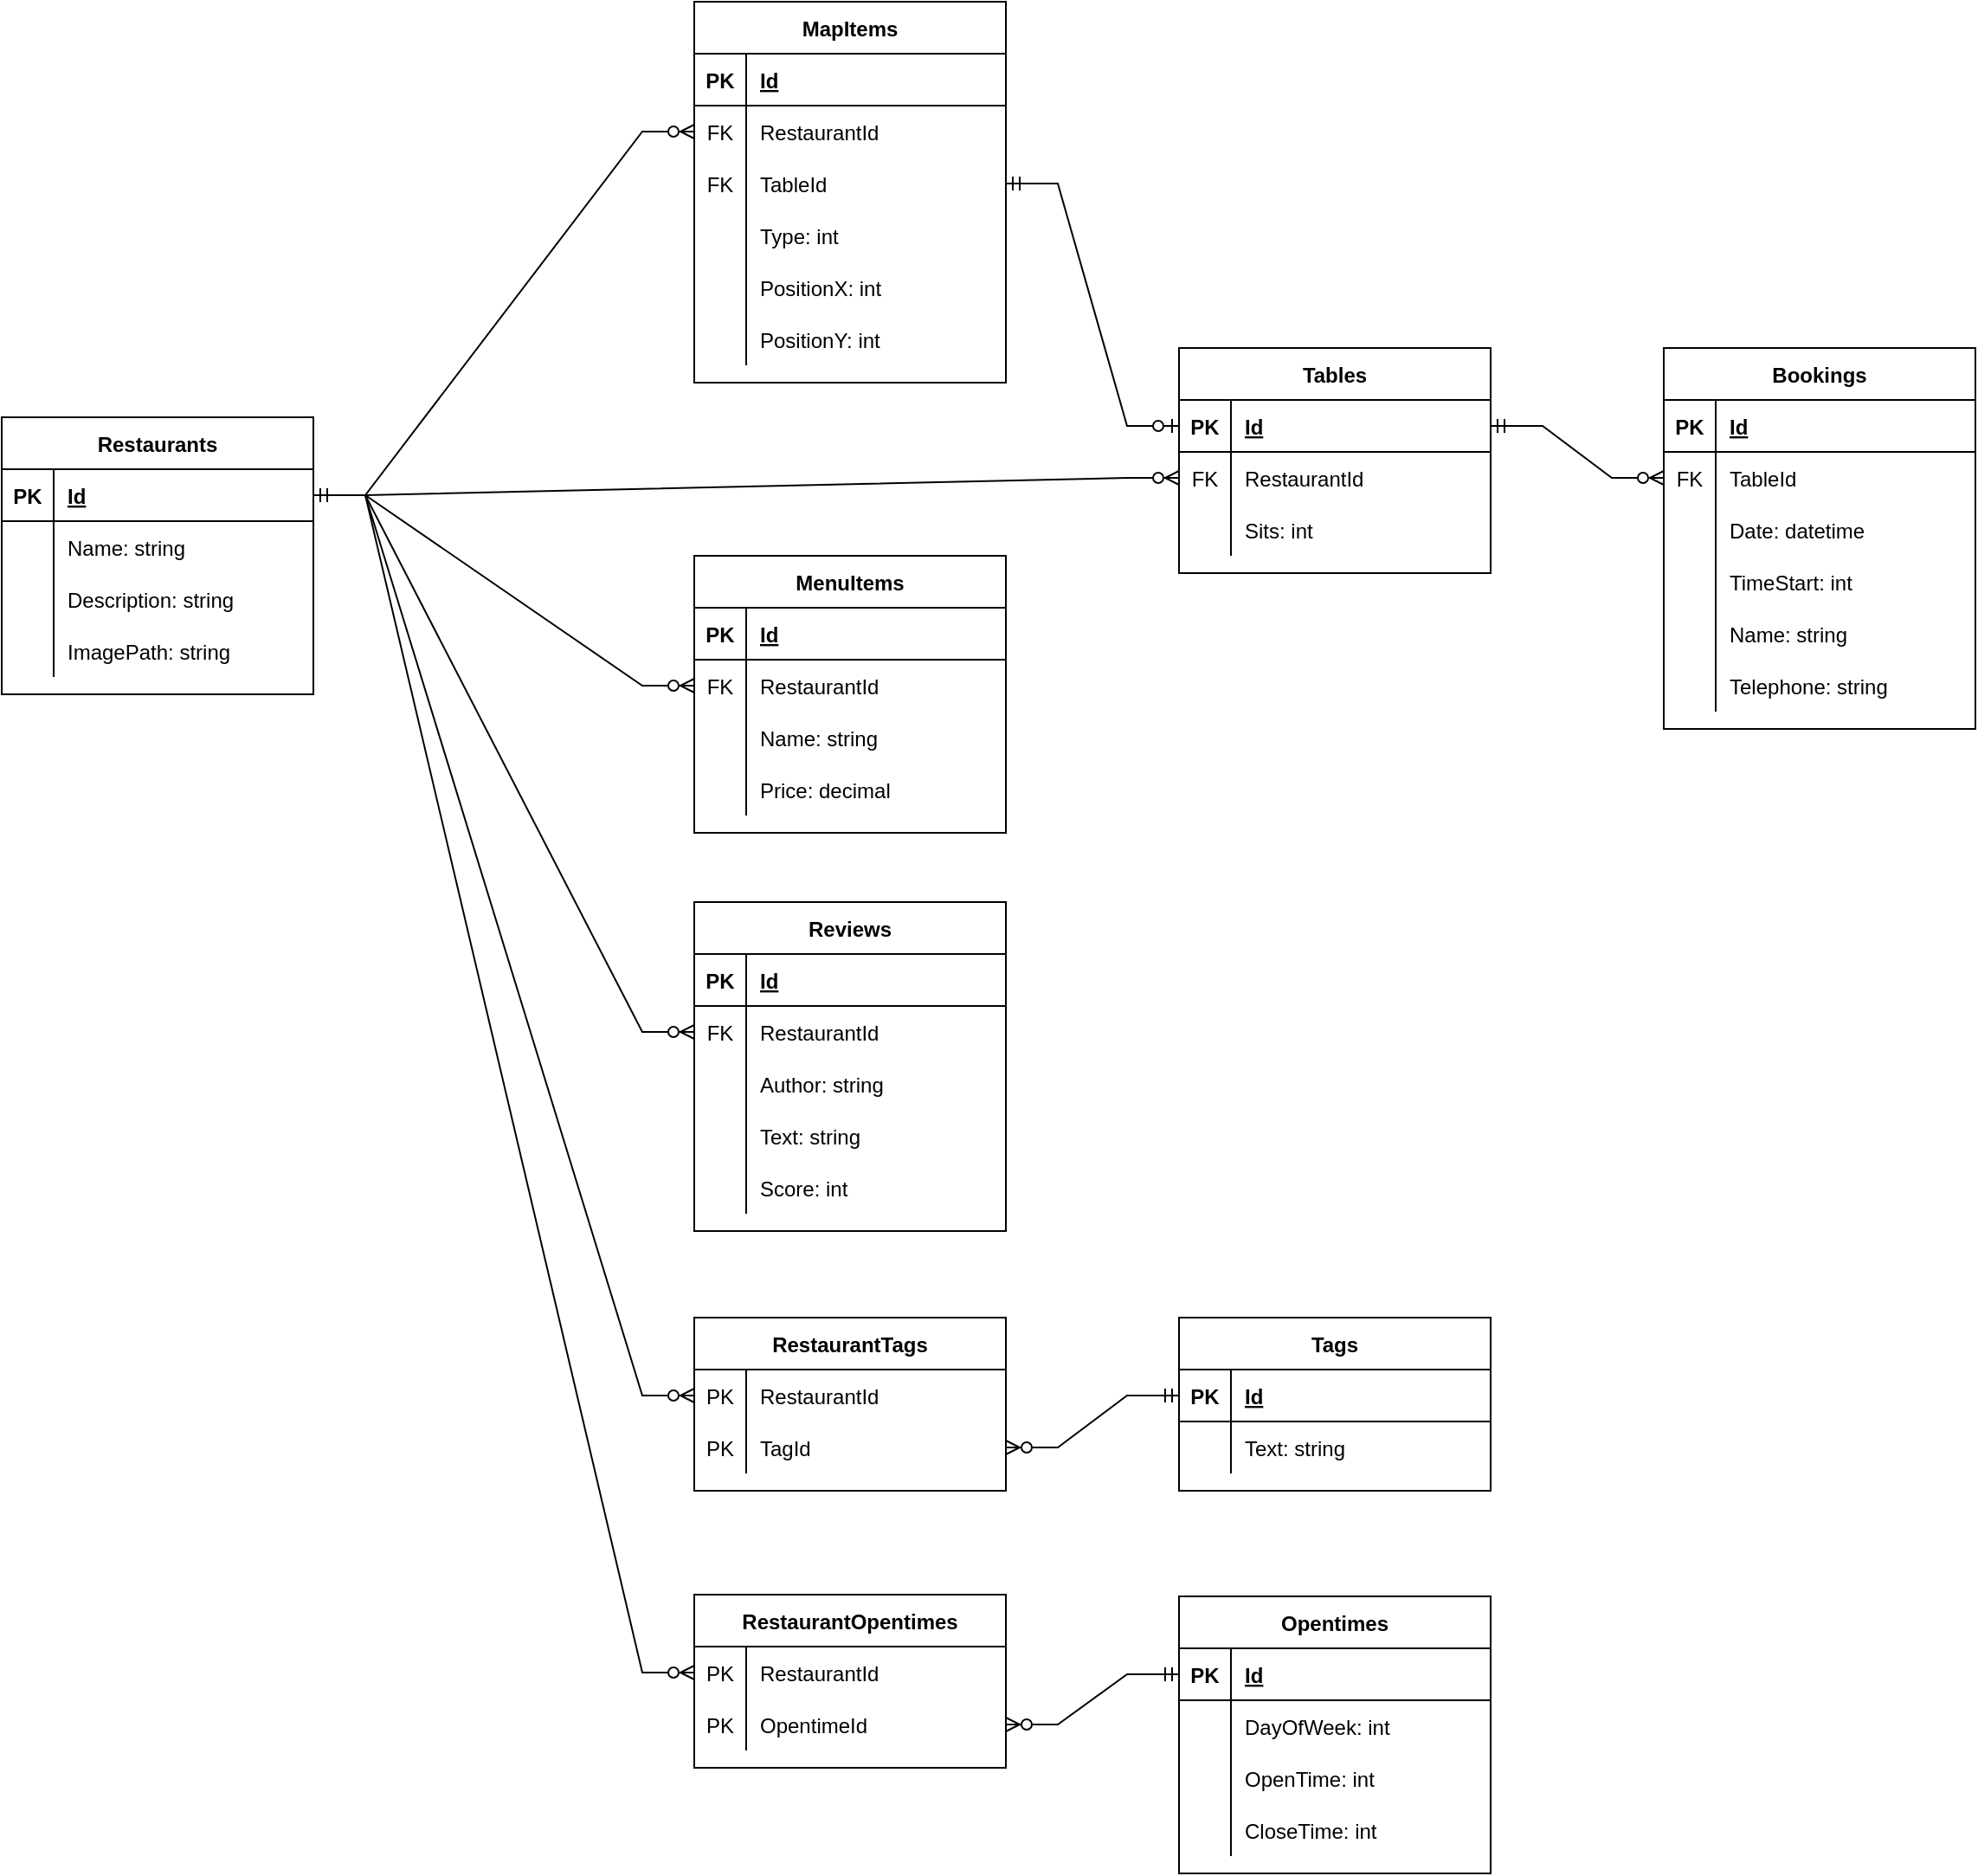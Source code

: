 <mxfile version="15.6.8" type="device"><diagram id="bavbmVNWgLPEJj5uLEgb" name="Page-1"><mxGraphModel dx="2207" dy="547" grid="1" gridSize="10" guides="1" tooltips="1" connect="1" arrows="1" fold="1" page="1" pageScale="1" pageWidth="1169" pageHeight="827" math="0" shadow="0"><root><mxCell id="0"/><mxCell id="1" parent="0"/><mxCell id="hQudG8yjKDYZenc3eQ0n-1" value="Restaurants" style="shape=table;startSize=30;container=1;collapsible=1;childLayout=tableLayout;fixedRows=1;rowLines=0;fontStyle=1;align=center;resizeLast=1;fillColor=default;strokeColor=default;fontColor=default;" parent="1" vertex="1"><mxGeometry x="-120" y="400" width="180" height="160" as="geometry"/></mxCell><mxCell id="hQudG8yjKDYZenc3eQ0n-2" value="" style="shape=partialRectangle;collapsible=0;dropTarget=0;pointerEvents=0;fillColor=none;top=0;left=0;bottom=1;right=0;points=[[0,0.5],[1,0.5]];portConstraint=eastwest;" parent="hQudG8yjKDYZenc3eQ0n-1" vertex="1"><mxGeometry y="30" width="180" height="30" as="geometry"/></mxCell><mxCell id="hQudG8yjKDYZenc3eQ0n-3" value="PK" style="shape=partialRectangle;connectable=0;fillColor=none;top=0;left=0;bottom=0;right=0;fontStyle=1;overflow=hidden;" parent="hQudG8yjKDYZenc3eQ0n-2" vertex="1"><mxGeometry width="30" height="30" as="geometry"><mxRectangle width="30" height="30" as="alternateBounds"/></mxGeometry></mxCell><mxCell id="hQudG8yjKDYZenc3eQ0n-4" value="Id" style="shape=partialRectangle;connectable=0;fillColor=none;top=0;left=0;bottom=0;right=0;align=left;spacingLeft=6;fontStyle=5;overflow=hidden;" parent="hQudG8yjKDYZenc3eQ0n-2" vertex="1"><mxGeometry x="30" width="150" height="30" as="geometry"><mxRectangle width="150" height="30" as="alternateBounds"/></mxGeometry></mxCell><mxCell id="hQudG8yjKDYZenc3eQ0n-5" value="" style="shape=partialRectangle;collapsible=0;dropTarget=0;pointerEvents=0;fillColor=none;top=0;left=0;bottom=0;right=0;points=[[0,0.5],[1,0.5]];portConstraint=eastwest;" parent="hQudG8yjKDYZenc3eQ0n-1" vertex="1"><mxGeometry y="60" width="180" height="30" as="geometry"/></mxCell><mxCell id="hQudG8yjKDYZenc3eQ0n-6" value="" style="shape=partialRectangle;connectable=0;fillColor=none;top=0;left=0;bottom=0;right=0;editable=1;overflow=hidden;" parent="hQudG8yjKDYZenc3eQ0n-5" vertex="1"><mxGeometry width="30" height="30" as="geometry"><mxRectangle width="30" height="30" as="alternateBounds"/></mxGeometry></mxCell><mxCell id="hQudG8yjKDYZenc3eQ0n-7" value="Name: string" style="shape=partialRectangle;connectable=0;fillColor=none;top=0;left=0;bottom=0;right=0;align=left;spacingLeft=6;overflow=hidden;" parent="hQudG8yjKDYZenc3eQ0n-5" vertex="1"><mxGeometry x="30" width="150" height="30" as="geometry"><mxRectangle width="150" height="30" as="alternateBounds"/></mxGeometry></mxCell><mxCell id="hQudG8yjKDYZenc3eQ0n-8" value="" style="shape=partialRectangle;collapsible=0;dropTarget=0;pointerEvents=0;fillColor=none;top=0;left=0;bottom=0;right=0;points=[[0,0.5],[1,0.5]];portConstraint=eastwest;" parent="hQudG8yjKDYZenc3eQ0n-1" vertex="1"><mxGeometry y="90" width="180" height="30" as="geometry"/></mxCell><mxCell id="hQudG8yjKDYZenc3eQ0n-9" value="" style="shape=partialRectangle;connectable=0;fillColor=none;top=0;left=0;bottom=0;right=0;editable=1;overflow=hidden;" parent="hQudG8yjKDYZenc3eQ0n-8" vertex="1"><mxGeometry width="30" height="30" as="geometry"><mxRectangle width="30" height="30" as="alternateBounds"/></mxGeometry></mxCell><mxCell id="hQudG8yjKDYZenc3eQ0n-10" value="Description: string" style="shape=partialRectangle;connectable=0;fillColor=none;top=0;left=0;bottom=0;right=0;align=left;spacingLeft=6;overflow=hidden;" parent="hQudG8yjKDYZenc3eQ0n-8" vertex="1"><mxGeometry x="30" width="150" height="30" as="geometry"><mxRectangle width="150" height="30" as="alternateBounds"/></mxGeometry></mxCell><mxCell id="7eWwR9RU8MYVk5Zorf-E-1" style="shape=partialRectangle;collapsible=0;dropTarget=0;pointerEvents=0;fillColor=none;top=0;left=0;bottom=0;right=0;points=[[0,0.5],[1,0.5]];portConstraint=eastwest;" parent="hQudG8yjKDYZenc3eQ0n-1" vertex="1"><mxGeometry y="120" width="180" height="30" as="geometry"/></mxCell><mxCell id="7eWwR9RU8MYVk5Zorf-E-2" style="shape=partialRectangle;connectable=0;fillColor=none;top=0;left=0;bottom=0;right=0;editable=1;overflow=hidden;" parent="7eWwR9RU8MYVk5Zorf-E-1" vertex="1"><mxGeometry width="30" height="30" as="geometry"><mxRectangle width="30" height="30" as="alternateBounds"/></mxGeometry></mxCell><mxCell id="7eWwR9RU8MYVk5Zorf-E-3" value="ImagePath: string" style="shape=partialRectangle;connectable=0;fillColor=none;top=0;left=0;bottom=0;right=0;align=left;spacingLeft=6;overflow=hidden;" parent="7eWwR9RU8MYVk5Zorf-E-1" vertex="1"><mxGeometry x="30" width="150" height="30" as="geometry"><mxRectangle width="150" height="30" as="alternateBounds"/></mxGeometry></mxCell><mxCell id="hQudG8yjKDYZenc3eQ0n-14" value="Tables" style="shape=table;startSize=30;container=1;collapsible=1;childLayout=tableLayout;fixedRows=1;rowLines=0;fontStyle=1;align=center;resizeLast=1;" parent="1" vertex="1"><mxGeometry x="560" y="360" width="180" height="130" as="geometry"/></mxCell><mxCell id="hQudG8yjKDYZenc3eQ0n-15" value="" style="shape=partialRectangle;collapsible=0;dropTarget=0;pointerEvents=0;fillColor=none;top=0;left=0;bottom=1;right=0;points=[[0,0.5],[1,0.5]];portConstraint=eastwest;" parent="hQudG8yjKDYZenc3eQ0n-14" vertex="1"><mxGeometry y="30" width="180" height="30" as="geometry"/></mxCell><mxCell id="hQudG8yjKDYZenc3eQ0n-16" value="PK" style="shape=partialRectangle;connectable=0;fillColor=none;top=0;left=0;bottom=0;right=0;fontStyle=1;overflow=hidden;" parent="hQudG8yjKDYZenc3eQ0n-15" vertex="1"><mxGeometry width="30" height="30" as="geometry"><mxRectangle width="30" height="30" as="alternateBounds"/></mxGeometry></mxCell><mxCell id="hQudG8yjKDYZenc3eQ0n-17" value="Id" style="shape=partialRectangle;connectable=0;fillColor=none;top=0;left=0;bottom=0;right=0;align=left;spacingLeft=6;fontStyle=5;overflow=hidden;" parent="hQudG8yjKDYZenc3eQ0n-15" vertex="1"><mxGeometry x="30" width="150" height="30" as="geometry"><mxRectangle width="150" height="30" as="alternateBounds"/></mxGeometry></mxCell><mxCell id="hQudG8yjKDYZenc3eQ0n-18" value="" style="shape=partialRectangle;collapsible=0;dropTarget=0;pointerEvents=0;fillColor=none;top=0;left=0;bottom=0;right=0;points=[[0,0.5],[1,0.5]];portConstraint=eastwest;" parent="hQudG8yjKDYZenc3eQ0n-14" vertex="1"><mxGeometry y="60" width="180" height="30" as="geometry"/></mxCell><mxCell id="hQudG8yjKDYZenc3eQ0n-19" value="FK" style="shape=partialRectangle;connectable=0;fillColor=none;top=0;left=0;bottom=0;right=0;editable=1;overflow=hidden;" parent="hQudG8yjKDYZenc3eQ0n-18" vertex="1"><mxGeometry width="30" height="30" as="geometry"><mxRectangle width="30" height="30" as="alternateBounds"/></mxGeometry></mxCell><mxCell id="hQudG8yjKDYZenc3eQ0n-20" value="RestaurantId" style="shape=partialRectangle;connectable=0;fillColor=none;top=0;left=0;bottom=0;right=0;align=left;spacingLeft=6;overflow=hidden;" parent="hQudG8yjKDYZenc3eQ0n-18" vertex="1"><mxGeometry x="30" width="150" height="30" as="geometry"><mxRectangle width="150" height="30" as="alternateBounds"/></mxGeometry></mxCell><mxCell id="hQudG8yjKDYZenc3eQ0n-21" value="" style="shape=partialRectangle;collapsible=0;dropTarget=0;pointerEvents=0;fillColor=none;top=0;left=0;bottom=0;right=0;points=[[0,0.5],[1,0.5]];portConstraint=eastwest;" parent="hQudG8yjKDYZenc3eQ0n-14" vertex="1"><mxGeometry y="90" width="180" height="30" as="geometry"/></mxCell><mxCell id="hQudG8yjKDYZenc3eQ0n-22" value="" style="shape=partialRectangle;connectable=0;fillColor=none;top=0;left=0;bottom=0;right=0;editable=1;overflow=hidden;" parent="hQudG8yjKDYZenc3eQ0n-21" vertex="1"><mxGeometry width="30" height="30" as="geometry"><mxRectangle width="30" height="30" as="alternateBounds"/></mxGeometry></mxCell><mxCell id="hQudG8yjKDYZenc3eQ0n-23" value="Sits: int" style="shape=partialRectangle;connectable=0;fillColor=none;top=0;left=0;bottom=0;right=0;align=left;spacingLeft=6;overflow=hidden;" parent="hQudG8yjKDYZenc3eQ0n-21" vertex="1"><mxGeometry x="30" width="150" height="30" as="geometry"><mxRectangle width="150" height="30" as="alternateBounds"/></mxGeometry></mxCell><mxCell id="hQudG8yjKDYZenc3eQ0n-29" value="" style="edgeStyle=entityRelationEdgeStyle;fontSize=12;html=1;endArrow=ERzeroToMany;startArrow=ERmandOne;rounded=0;exitX=1;exitY=0.5;exitDx=0;exitDy=0;entryX=0;entryY=0.5;entryDx=0;entryDy=0;" parent="1" source="hQudG8yjKDYZenc3eQ0n-2" target="hQudG8yjKDYZenc3eQ0n-18" edge="1"><mxGeometry width="100" height="100" relative="1" as="geometry"><mxPoint x="300" y="330" as="sourcePoint"/><mxPoint x="400" y="230" as="targetPoint"/></mxGeometry></mxCell><mxCell id="hQudG8yjKDYZenc3eQ0n-33" value="MapItems" style="shape=table;startSize=30;container=1;collapsible=1;childLayout=tableLayout;fixedRows=1;rowLines=0;fontStyle=1;align=center;resizeLast=1;" parent="1" vertex="1"><mxGeometry x="280" y="160" width="180" height="220" as="geometry"/></mxCell><mxCell id="hQudG8yjKDYZenc3eQ0n-34" value="" style="shape=partialRectangle;collapsible=0;dropTarget=0;pointerEvents=0;fillColor=none;top=0;left=0;bottom=1;right=0;points=[[0,0.5],[1,0.5]];portConstraint=eastwest;" parent="hQudG8yjKDYZenc3eQ0n-33" vertex="1"><mxGeometry y="30" width="180" height="30" as="geometry"/></mxCell><mxCell id="hQudG8yjKDYZenc3eQ0n-35" value="PK" style="shape=partialRectangle;connectable=0;fillColor=none;top=0;left=0;bottom=0;right=0;fontStyle=1;overflow=hidden;" parent="hQudG8yjKDYZenc3eQ0n-34" vertex="1"><mxGeometry width="30" height="30" as="geometry"><mxRectangle width="30" height="30" as="alternateBounds"/></mxGeometry></mxCell><mxCell id="hQudG8yjKDYZenc3eQ0n-36" value="Id" style="shape=partialRectangle;connectable=0;fillColor=none;top=0;left=0;bottom=0;right=0;align=left;spacingLeft=6;fontStyle=5;overflow=hidden;" parent="hQudG8yjKDYZenc3eQ0n-34" vertex="1"><mxGeometry x="30" width="150" height="30" as="geometry"><mxRectangle width="150" height="30" as="alternateBounds"/></mxGeometry></mxCell><mxCell id="hQudG8yjKDYZenc3eQ0n-37" value="" style="shape=partialRectangle;collapsible=0;dropTarget=0;pointerEvents=0;fillColor=none;top=0;left=0;bottom=0;right=0;points=[[0,0.5],[1,0.5]];portConstraint=eastwest;" parent="hQudG8yjKDYZenc3eQ0n-33" vertex="1"><mxGeometry y="60" width="180" height="30" as="geometry"/></mxCell><mxCell id="hQudG8yjKDYZenc3eQ0n-38" value="FK" style="shape=partialRectangle;connectable=0;fillColor=none;top=0;left=0;bottom=0;right=0;editable=1;overflow=hidden;" parent="hQudG8yjKDYZenc3eQ0n-37" vertex="1"><mxGeometry width="30" height="30" as="geometry"><mxRectangle width="30" height="30" as="alternateBounds"/></mxGeometry></mxCell><mxCell id="hQudG8yjKDYZenc3eQ0n-39" value="RestaurantId" style="shape=partialRectangle;connectable=0;fillColor=none;top=0;left=0;bottom=0;right=0;align=left;spacingLeft=6;overflow=hidden;" parent="hQudG8yjKDYZenc3eQ0n-37" vertex="1"><mxGeometry x="30" width="150" height="30" as="geometry"><mxRectangle width="150" height="30" as="alternateBounds"/></mxGeometry></mxCell><mxCell id="hQudG8yjKDYZenc3eQ0n-40" value="" style="shape=partialRectangle;collapsible=0;dropTarget=0;pointerEvents=0;fillColor=none;top=0;left=0;bottom=0;right=0;points=[[0,0.5],[1,0.5]];portConstraint=eastwest;" parent="hQudG8yjKDYZenc3eQ0n-33" vertex="1"><mxGeometry y="90" width="180" height="30" as="geometry"/></mxCell><mxCell id="hQudG8yjKDYZenc3eQ0n-41" value="FK" style="shape=partialRectangle;connectable=0;fillColor=none;top=0;left=0;bottom=0;right=0;editable=1;overflow=hidden;" parent="hQudG8yjKDYZenc3eQ0n-40" vertex="1"><mxGeometry width="30" height="30" as="geometry"><mxRectangle width="30" height="30" as="alternateBounds"/></mxGeometry></mxCell><mxCell id="hQudG8yjKDYZenc3eQ0n-42" value="TableId" style="shape=partialRectangle;connectable=0;fillColor=none;top=0;left=0;bottom=0;right=0;align=left;spacingLeft=6;overflow=hidden;" parent="hQudG8yjKDYZenc3eQ0n-40" vertex="1"><mxGeometry x="30" width="150" height="30" as="geometry"><mxRectangle width="150" height="30" as="alternateBounds"/></mxGeometry></mxCell><mxCell id="hQudG8yjKDYZenc3eQ0n-44" style="shape=partialRectangle;collapsible=0;dropTarget=0;pointerEvents=0;fillColor=none;top=0;left=0;bottom=0;right=0;points=[[0,0.5],[1,0.5]];portConstraint=eastwest;" parent="hQudG8yjKDYZenc3eQ0n-33" vertex="1"><mxGeometry y="120" width="180" height="30" as="geometry"/></mxCell><mxCell id="hQudG8yjKDYZenc3eQ0n-45" style="shape=partialRectangle;connectable=0;fillColor=none;top=0;left=0;bottom=0;right=0;editable=1;overflow=hidden;" parent="hQudG8yjKDYZenc3eQ0n-44" vertex="1"><mxGeometry width="30" height="30" as="geometry"><mxRectangle width="30" height="30" as="alternateBounds"/></mxGeometry></mxCell><mxCell id="hQudG8yjKDYZenc3eQ0n-46" value="Type: int" style="shape=partialRectangle;connectable=0;fillColor=none;top=0;left=0;bottom=0;right=0;align=left;spacingLeft=6;overflow=hidden;" parent="hQudG8yjKDYZenc3eQ0n-44" vertex="1"><mxGeometry x="30" width="150" height="30" as="geometry"><mxRectangle width="150" height="30" as="alternateBounds"/></mxGeometry></mxCell><mxCell id="hQudG8yjKDYZenc3eQ0n-57" style="shape=partialRectangle;collapsible=0;dropTarget=0;pointerEvents=0;fillColor=none;top=0;left=0;bottom=0;right=0;points=[[0,0.5],[1,0.5]];portConstraint=eastwest;" parent="hQudG8yjKDYZenc3eQ0n-33" vertex="1"><mxGeometry y="150" width="180" height="30" as="geometry"/></mxCell><mxCell id="hQudG8yjKDYZenc3eQ0n-58" style="shape=partialRectangle;connectable=0;fillColor=none;top=0;left=0;bottom=0;right=0;editable=1;overflow=hidden;" parent="hQudG8yjKDYZenc3eQ0n-57" vertex="1"><mxGeometry width="30" height="30" as="geometry"><mxRectangle width="30" height="30" as="alternateBounds"/></mxGeometry></mxCell><mxCell id="hQudG8yjKDYZenc3eQ0n-59" value="PositionX: int" style="shape=partialRectangle;connectable=0;fillColor=none;top=0;left=0;bottom=0;right=0;align=left;spacingLeft=6;overflow=hidden;" parent="hQudG8yjKDYZenc3eQ0n-57" vertex="1"><mxGeometry x="30" width="150" height="30" as="geometry"><mxRectangle width="150" height="30" as="alternateBounds"/></mxGeometry></mxCell><mxCell id="hQudG8yjKDYZenc3eQ0n-54" style="shape=partialRectangle;collapsible=0;dropTarget=0;pointerEvents=0;fillColor=none;top=0;left=0;bottom=0;right=0;points=[[0,0.5],[1,0.5]];portConstraint=eastwest;" parent="hQudG8yjKDYZenc3eQ0n-33" vertex="1"><mxGeometry y="180" width="180" height="30" as="geometry"/></mxCell><mxCell id="hQudG8yjKDYZenc3eQ0n-55" style="shape=partialRectangle;connectable=0;fillColor=none;top=0;left=0;bottom=0;right=0;editable=1;overflow=hidden;" parent="hQudG8yjKDYZenc3eQ0n-54" vertex="1"><mxGeometry width="30" height="30" as="geometry"><mxRectangle width="30" height="30" as="alternateBounds"/></mxGeometry></mxCell><mxCell id="hQudG8yjKDYZenc3eQ0n-56" value="PositionY: int" style="shape=partialRectangle;connectable=0;fillColor=none;top=0;left=0;bottom=0;right=0;align=left;spacingLeft=6;overflow=hidden;" parent="hQudG8yjKDYZenc3eQ0n-54" vertex="1"><mxGeometry x="30" width="150" height="30" as="geometry"><mxRectangle width="150" height="30" as="alternateBounds"/></mxGeometry></mxCell><mxCell id="hQudG8yjKDYZenc3eQ0n-43" value="" style="edgeStyle=entityRelationEdgeStyle;fontSize=12;html=1;endArrow=ERzeroToMany;startArrow=ERmandOne;rounded=0;exitX=1;exitY=0.5;exitDx=0;exitDy=0;entryX=0;entryY=0.5;entryDx=0;entryDy=0;" parent="1" source="hQudG8yjKDYZenc3eQ0n-2" target="hQudG8yjKDYZenc3eQ0n-37" edge="1"><mxGeometry width="100" height="100" relative="1" as="geometry"><mxPoint x="170" y="175" as="sourcePoint"/><mxPoint x="630" y="205" as="targetPoint"/></mxGeometry></mxCell><mxCell id="hQudG8yjKDYZenc3eQ0n-47" value="" style="edgeStyle=entityRelationEdgeStyle;fontSize=12;html=1;endArrow=ERzeroToOne;startArrow=ERmandOne;rounded=0;entryX=0;entryY=0.5;entryDx=0;entryDy=0;exitX=1;exitY=0.5;exitDx=0;exitDy=0;strokeColor=default;labelBackgroundColor=default;fontColor=default;" parent="1" source="hQudG8yjKDYZenc3eQ0n-40" target="hQudG8yjKDYZenc3eQ0n-15" edge="1"><mxGeometry width="100" height="100" relative="1" as="geometry"><mxPoint x="490" y="330" as="sourcePoint"/><mxPoint x="590" y="230" as="targetPoint"/></mxGeometry></mxCell><mxCell id="hQudG8yjKDYZenc3eQ0n-60" value="Bookings" style="shape=table;startSize=30;container=1;collapsible=1;childLayout=tableLayout;fixedRows=1;rowLines=0;fontStyle=1;align=center;resizeLast=1;" parent="1" vertex="1"><mxGeometry x="840" y="360" width="180" height="220" as="geometry"/></mxCell><mxCell id="hQudG8yjKDYZenc3eQ0n-61" value="" style="shape=partialRectangle;collapsible=0;dropTarget=0;pointerEvents=0;fillColor=none;top=0;left=0;bottom=1;right=0;points=[[0,0.5],[1,0.5]];portConstraint=eastwest;" parent="hQudG8yjKDYZenc3eQ0n-60" vertex="1"><mxGeometry y="30" width="180" height="30" as="geometry"/></mxCell><mxCell id="hQudG8yjKDYZenc3eQ0n-62" value="PK" style="shape=partialRectangle;connectable=0;fillColor=none;top=0;left=0;bottom=0;right=0;fontStyle=1;overflow=hidden;" parent="hQudG8yjKDYZenc3eQ0n-61" vertex="1"><mxGeometry width="30" height="30" as="geometry"><mxRectangle width="30" height="30" as="alternateBounds"/></mxGeometry></mxCell><mxCell id="hQudG8yjKDYZenc3eQ0n-63" value="Id" style="shape=partialRectangle;connectable=0;fillColor=none;top=0;left=0;bottom=0;right=0;align=left;spacingLeft=6;fontStyle=5;overflow=hidden;" parent="hQudG8yjKDYZenc3eQ0n-61" vertex="1"><mxGeometry x="30" width="150" height="30" as="geometry"><mxRectangle width="150" height="30" as="alternateBounds"/></mxGeometry></mxCell><mxCell id="hQudG8yjKDYZenc3eQ0n-64" value="" style="shape=partialRectangle;collapsible=0;dropTarget=0;pointerEvents=0;fillColor=none;top=0;left=0;bottom=0;right=0;points=[[0,0.5],[1,0.5]];portConstraint=eastwest;" parent="hQudG8yjKDYZenc3eQ0n-60" vertex="1"><mxGeometry y="60" width="180" height="30" as="geometry"/></mxCell><mxCell id="hQudG8yjKDYZenc3eQ0n-65" value="FK" style="shape=partialRectangle;connectable=0;fillColor=none;top=0;left=0;bottom=0;right=0;editable=1;overflow=hidden;" parent="hQudG8yjKDYZenc3eQ0n-64" vertex="1"><mxGeometry width="30" height="30" as="geometry"><mxRectangle width="30" height="30" as="alternateBounds"/></mxGeometry></mxCell><mxCell id="hQudG8yjKDYZenc3eQ0n-66" value="TableId" style="shape=partialRectangle;connectable=0;fillColor=none;top=0;left=0;bottom=0;right=0;align=left;spacingLeft=6;overflow=hidden;" parent="hQudG8yjKDYZenc3eQ0n-64" vertex="1"><mxGeometry x="30" width="150" height="30" as="geometry"><mxRectangle width="150" height="30" as="alternateBounds"/></mxGeometry></mxCell><mxCell id="hQudG8yjKDYZenc3eQ0n-67" value="" style="shape=partialRectangle;collapsible=0;dropTarget=0;pointerEvents=0;fillColor=none;top=0;left=0;bottom=0;right=0;points=[[0,0.5],[1,0.5]];portConstraint=eastwest;" parent="hQudG8yjKDYZenc3eQ0n-60" vertex="1"><mxGeometry y="90" width="180" height="30" as="geometry"/></mxCell><mxCell id="hQudG8yjKDYZenc3eQ0n-68" value="" style="shape=partialRectangle;connectable=0;fillColor=none;top=0;left=0;bottom=0;right=0;editable=1;overflow=hidden;" parent="hQudG8yjKDYZenc3eQ0n-67" vertex="1"><mxGeometry width="30" height="30" as="geometry"><mxRectangle width="30" height="30" as="alternateBounds"/></mxGeometry></mxCell><mxCell id="hQudG8yjKDYZenc3eQ0n-69" value="Date: datetime" style="shape=partialRectangle;connectable=0;fillColor=none;top=0;left=0;bottom=0;right=0;align=left;spacingLeft=6;overflow=hidden;" parent="hQudG8yjKDYZenc3eQ0n-67" vertex="1"><mxGeometry x="30" width="150" height="30" as="geometry"><mxRectangle width="150" height="30" as="alternateBounds"/></mxGeometry></mxCell><mxCell id="hQudG8yjKDYZenc3eQ0n-70" style="shape=partialRectangle;collapsible=0;dropTarget=0;pointerEvents=0;fillColor=none;top=0;left=0;bottom=0;right=0;points=[[0,0.5],[1,0.5]];portConstraint=eastwest;" parent="hQudG8yjKDYZenc3eQ0n-60" vertex="1"><mxGeometry y="120" width="180" height="30" as="geometry"/></mxCell><mxCell id="hQudG8yjKDYZenc3eQ0n-71" style="shape=partialRectangle;connectable=0;fillColor=none;top=0;left=0;bottom=0;right=0;editable=1;overflow=hidden;" parent="hQudG8yjKDYZenc3eQ0n-70" vertex="1"><mxGeometry width="30" height="30" as="geometry"><mxRectangle width="30" height="30" as="alternateBounds"/></mxGeometry></mxCell><mxCell id="hQudG8yjKDYZenc3eQ0n-72" value="TimeStart: int" style="shape=partialRectangle;connectable=0;fillColor=none;top=0;left=0;bottom=0;right=0;align=left;spacingLeft=6;overflow=hidden;" parent="hQudG8yjKDYZenc3eQ0n-70" vertex="1"><mxGeometry x="30" width="150" height="30" as="geometry"><mxRectangle width="150" height="30" as="alternateBounds"/></mxGeometry></mxCell><mxCell id="ZyGte4daZIW5ZzRHpwP6-1" style="shape=partialRectangle;collapsible=0;dropTarget=0;pointerEvents=0;fillColor=none;top=0;left=0;bottom=0;right=0;points=[[0,0.5],[1,0.5]];portConstraint=eastwest;" vertex="1" parent="hQudG8yjKDYZenc3eQ0n-60"><mxGeometry y="150" width="180" height="30" as="geometry"/></mxCell><mxCell id="ZyGte4daZIW5ZzRHpwP6-2" style="shape=partialRectangle;connectable=0;fillColor=none;top=0;left=0;bottom=0;right=0;editable=1;overflow=hidden;" vertex="1" parent="ZyGte4daZIW5ZzRHpwP6-1"><mxGeometry width="30" height="30" as="geometry"><mxRectangle width="30" height="30" as="alternateBounds"/></mxGeometry></mxCell><mxCell id="ZyGte4daZIW5ZzRHpwP6-3" value="Name: string" style="shape=partialRectangle;connectable=0;fillColor=none;top=0;left=0;bottom=0;right=0;align=left;spacingLeft=6;overflow=hidden;" vertex="1" parent="ZyGte4daZIW5ZzRHpwP6-1"><mxGeometry x="30" width="150" height="30" as="geometry"><mxRectangle width="150" height="30" as="alternateBounds"/></mxGeometry></mxCell><mxCell id="ZyGte4daZIW5ZzRHpwP6-4" style="shape=partialRectangle;collapsible=0;dropTarget=0;pointerEvents=0;fillColor=none;top=0;left=0;bottom=0;right=0;points=[[0,0.5],[1,0.5]];portConstraint=eastwest;" vertex="1" parent="hQudG8yjKDYZenc3eQ0n-60"><mxGeometry y="180" width="180" height="30" as="geometry"/></mxCell><mxCell id="ZyGte4daZIW5ZzRHpwP6-5" style="shape=partialRectangle;connectable=0;fillColor=none;top=0;left=0;bottom=0;right=0;editable=1;overflow=hidden;" vertex="1" parent="ZyGte4daZIW5ZzRHpwP6-4"><mxGeometry width="30" height="30" as="geometry"><mxRectangle width="30" height="30" as="alternateBounds"/></mxGeometry></mxCell><mxCell id="ZyGte4daZIW5ZzRHpwP6-6" value="Telephone: string" style="shape=partialRectangle;connectable=0;fillColor=none;top=0;left=0;bottom=0;right=0;align=left;spacingLeft=6;overflow=hidden;" vertex="1" parent="ZyGte4daZIW5ZzRHpwP6-4"><mxGeometry x="30" width="150" height="30" as="geometry"><mxRectangle width="150" height="30" as="alternateBounds"/></mxGeometry></mxCell><mxCell id="hQudG8yjKDYZenc3eQ0n-76" value="" style="edgeStyle=entityRelationEdgeStyle;fontSize=12;html=1;endArrow=ERzeroToMany;startArrow=ERmandOne;rounded=0;exitX=1;exitY=0.5;exitDx=0;exitDy=0;entryX=0;entryY=0.5;entryDx=0;entryDy=0;strokeColor=default;labelBackgroundColor=default;fontColor=default;" parent="1" source="hQudG8yjKDYZenc3eQ0n-15" target="hQudG8yjKDYZenc3eQ0n-64" edge="1"><mxGeometry width="100" height="100" relative="1" as="geometry"><mxPoint x="230" y="415" as="sourcePoint"/><mxPoint x="590" y="445" as="targetPoint"/></mxGeometry></mxCell><mxCell id="hQudG8yjKDYZenc3eQ0n-77" value="MenuItems" style="shape=table;startSize=30;container=1;collapsible=1;childLayout=tableLayout;fixedRows=1;rowLines=0;fontStyle=1;align=center;resizeLast=1;fillColor=default;strokeColor=default;fontColor=default;" parent="1" vertex="1"><mxGeometry x="280" y="480" width="180" height="160" as="geometry"/></mxCell><mxCell id="hQudG8yjKDYZenc3eQ0n-78" value="" style="shape=partialRectangle;collapsible=0;dropTarget=0;pointerEvents=0;fillColor=none;top=0;left=0;bottom=1;right=0;points=[[0,0.5],[1,0.5]];portConstraint=eastwest;" parent="hQudG8yjKDYZenc3eQ0n-77" vertex="1"><mxGeometry y="30" width="180" height="30" as="geometry"/></mxCell><mxCell id="hQudG8yjKDYZenc3eQ0n-79" value="PK" style="shape=partialRectangle;connectable=0;fillColor=none;top=0;left=0;bottom=0;right=0;fontStyle=1;overflow=hidden;" parent="hQudG8yjKDYZenc3eQ0n-78" vertex="1"><mxGeometry width="30" height="30" as="geometry"><mxRectangle width="30" height="30" as="alternateBounds"/></mxGeometry></mxCell><mxCell id="hQudG8yjKDYZenc3eQ0n-80" value="Id" style="shape=partialRectangle;connectable=0;fillColor=none;top=0;left=0;bottom=0;right=0;align=left;spacingLeft=6;fontStyle=5;overflow=hidden;" parent="hQudG8yjKDYZenc3eQ0n-78" vertex="1"><mxGeometry x="30" width="150" height="30" as="geometry"><mxRectangle width="150" height="30" as="alternateBounds"/></mxGeometry></mxCell><mxCell id="hQudG8yjKDYZenc3eQ0n-81" value="" style="shape=partialRectangle;collapsible=0;dropTarget=0;pointerEvents=0;fillColor=none;top=0;left=0;bottom=0;right=0;points=[[0,0.5],[1,0.5]];portConstraint=eastwest;" parent="hQudG8yjKDYZenc3eQ0n-77" vertex="1"><mxGeometry y="60" width="180" height="30" as="geometry"/></mxCell><mxCell id="hQudG8yjKDYZenc3eQ0n-82" value="FK" style="shape=partialRectangle;connectable=0;fillColor=none;top=0;left=0;bottom=0;right=0;editable=1;overflow=hidden;fontColor=default;" parent="hQudG8yjKDYZenc3eQ0n-81" vertex="1"><mxGeometry width="30" height="30" as="geometry"><mxRectangle width="30" height="30" as="alternateBounds"/></mxGeometry></mxCell><mxCell id="hQudG8yjKDYZenc3eQ0n-83" value="RestaurantId" style="shape=partialRectangle;connectable=0;fillColor=none;top=0;left=0;bottom=0;right=0;align=left;spacingLeft=6;overflow=hidden;" parent="hQudG8yjKDYZenc3eQ0n-81" vertex="1"><mxGeometry x="30" width="150" height="30" as="geometry"><mxRectangle width="150" height="30" as="alternateBounds"/></mxGeometry></mxCell><mxCell id="hQudG8yjKDYZenc3eQ0n-84" value="" style="shape=partialRectangle;collapsible=0;dropTarget=0;pointerEvents=0;fillColor=none;top=0;left=0;bottom=0;right=0;points=[[0,0.5],[1,0.5]];portConstraint=eastwest;" parent="hQudG8yjKDYZenc3eQ0n-77" vertex="1"><mxGeometry y="90" width="180" height="30" as="geometry"/></mxCell><mxCell id="hQudG8yjKDYZenc3eQ0n-85" value="" style="shape=partialRectangle;connectable=0;fillColor=none;top=0;left=0;bottom=0;right=0;editable=1;overflow=hidden;" parent="hQudG8yjKDYZenc3eQ0n-84" vertex="1"><mxGeometry width="30" height="30" as="geometry"><mxRectangle width="30" height="30" as="alternateBounds"/></mxGeometry></mxCell><mxCell id="hQudG8yjKDYZenc3eQ0n-86" value="Name: string" style="shape=partialRectangle;connectable=0;fillColor=none;top=0;left=0;bottom=0;right=0;align=left;spacingLeft=6;overflow=hidden;" parent="hQudG8yjKDYZenc3eQ0n-84" vertex="1"><mxGeometry x="30" width="150" height="30" as="geometry"><mxRectangle width="150" height="30" as="alternateBounds"/></mxGeometry></mxCell><mxCell id="hQudG8yjKDYZenc3eQ0n-87" value="" style="shape=partialRectangle;collapsible=0;dropTarget=0;pointerEvents=0;fillColor=none;top=0;left=0;bottom=0;right=0;points=[[0,0.5],[1,0.5]];portConstraint=eastwest;" parent="hQudG8yjKDYZenc3eQ0n-77" vertex="1"><mxGeometry y="120" width="180" height="30" as="geometry"/></mxCell><mxCell id="hQudG8yjKDYZenc3eQ0n-88" value="" style="shape=partialRectangle;connectable=0;fillColor=none;top=0;left=0;bottom=0;right=0;editable=1;overflow=hidden;" parent="hQudG8yjKDYZenc3eQ0n-87" vertex="1"><mxGeometry width="30" height="30" as="geometry"><mxRectangle width="30" height="30" as="alternateBounds"/></mxGeometry></mxCell><mxCell id="hQudG8yjKDYZenc3eQ0n-89" value="Price: decimal" style="shape=partialRectangle;connectable=0;fillColor=none;top=0;left=0;bottom=0;right=0;align=left;spacingLeft=6;overflow=hidden;" parent="hQudG8yjKDYZenc3eQ0n-87" vertex="1"><mxGeometry x="30" width="150" height="30" as="geometry"><mxRectangle width="150" height="30" as="alternateBounds"/></mxGeometry></mxCell><mxCell id="hQudG8yjKDYZenc3eQ0n-94" value="" style="edgeStyle=entityRelationEdgeStyle;fontSize=12;html=1;endArrow=ERzeroToMany;startArrow=ERmandOne;rounded=0;exitX=1;exitY=0.5;exitDx=0;exitDy=0;entryX=0;entryY=0.5;entryDx=0;entryDy=0;strokeColor=default;labelBackgroundColor=default;fontColor=default;" parent="1" source="hQudG8yjKDYZenc3eQ0n-2" target="hQudG8yjKDYZenc3eQ0n-81" edge="1"><mxGeometry width="100" height="100" relative="1" as="geometry"><mxPoint x="170" y="415" as="sourcePoint"/><mxPoint x="590" y="445" as="targetPoint"/></mxGeometry></mxCell><mxCell id="9MyNLkIUeOeE4bPa2uwH-1" value="Reviews" style="shape=table;startSize=30;container=1;collapsible=1;childLayout=tableLayout;fixedRows=1;rowLines=0;fontStyle=1;align=center;resizeLast=1;fillColor=default;strokeColor=default;fontColor=default;" parent="1" vertex="1"><mxGeometry x="280" y="680" width="180" height="190" as="geometry"/></mxCell><mxCell id="9MyNLkIUeOeE4bPa2uwH-2" value="" style="shape=partialRectangle;collapsible=0;dropTarget=0;pointerEvents=0;fillColor=none;top=0;left=0;bottom=1;right=0;points=[[0,0.5],[1,0.5]];portConstraint=eastwest;" parent="9MyNLkIUeOeE4bPa2uwH-1" vertex="1"><mxGeometry y="30" width="180" height="30" as="geometry"/></mxCell><mxCell id="9MyNLkIUeOeE4bPa2uwH-3" value="PK" style="shape=partialRectangle;connectable=0;fillColor=none;top=0;left=0;bottom=0;right=0;fontStyle=1;overflow=hidden;" parent="9MyNLkIUeOeE4bPa2uwH-2" vertex="1"><mxGeometry width="30" height="30" as="geometry"><mxRectangle width="30" height="30" as="alternateBounds"/></mxGeometry></mxCell><mxCell id="9MyNLkIUeOeE4bPa2uwH-4" value="Id" style="shape=partialRectangle;connectable=0;fillColor=none;top=0;left=0;bottom=0;right=0;align=left;spacingLeft=6;fontStyle=5;overflow=hidden;" parent="9MyNLkIUeOeE4bPa2uwH-2" vertex="1"><mxGeometry x="30" width="150" height="30" as="geometry"><mxRectangle width="150" height="30" as="alternateBounds"/></mxGeometry></mxCell><mxCell id="9MyNLkIUeOeE4bPa2uwH-5" value="" style="shape=partialRectangle;collapsible=0;dropTarget=0;pointerEvents=0;fillColor=none;top=0;left=0;bottom=0;right=0;points=[[0,0.5],[1,0.5]];portConstraint=eastwest;fontColor=default;" parent="9MyNLkIUeOeE4bPa2uwH-1" vertex="1"><mxGeometry y="60" width="180" height="30" as="geometry"/></mxCell><mxCell id="9MyNLkIUeOeE4bPa2uwH-6" value="FK" style="shape=partialRectangle;connectable=0;fillColor=none;top=0;left=0;bottom=0;right=0;editable=1;overflow=hidden;fontColor=default;" parent="9MyNLkIUeOeE4bPa2uwH-5" vertex="1"><mxGeometry width="30" height="30" as="geometry"><mxRectangle width="30" height="30" as="alternateBounds"/></mxGeometry></mxCell><mxCell id="9MyNLkIUeOeE4bPa2uwH-7" value="RestaurantId" style="shape=partialRectangle;connectable=0;fillColor=none;top=0;left=0;bottom=0;right=0;align=left;spacingLeft=6;overflow=hidden;" parent="9MyNLkIUeOeE4bPa2uwH-5" vertex="1"><mxGeometry x="30" width="150" height="30" as="geometry"><mxRectangle width="150" height="30" as="alternateBounds"/></mxGeometry></mxCell><mxCell id="9MyNLkIUeOeE4bPa2uwH-16" style="shape=partialRectangle;collapsible=0;dropTarget=0;pointerEvents=0;fillColor=none;top=0;left=0;bottom=0;right=0;points=[[0,0.5],[1,0.5]];portConstraint=eastwest;" parent="9MyNLkIUeOeE4bPa2uwH-1" vertex="1"><mxGeometry y="90" width="180" height="30" as="geometry"/></mxCell><mxCell id="9MyNLkIUeOeE4bPa2uwH-17" style="shape=partialRectangle;connectable=0;fillColor=none;top=0;left=0;bottom=0;right=0;editable=1;overflow=hidden;" parent="9MyNLkIUeOeE4bPa2uwH-16" vertex="1"><mxGeometry width="30" height="30" as="geometry"><mxRectangle width="30" height="30" as="alternateBounds"/></mxGeometry></mxCell><mxCell id="9MyNLkIUeOeE4bPa2uwH-18" value="Author: string" style="shape=partialRectangle;connectable=0;fillColor=none;top=0;left=0;bottom=0;right=0;align=left;spacingLeft=6;overflow=hidden;fontColor=default;" parent="9MyNLkIUeOeE4bPa2uwH-16" vertex="1"><mxGeometry x="30" width="150" height="30" as="geometry"><mxRectangle width="150" height="30" as="alternateBounds"/></mxGeometry></mxCell><mxCell id="9MyNLkIUeOeE4bPa2uwH-8" value="" style="shape=partialRectangle;collapsible=0;dropTarget=0;pointerEvents=0;fillColor=none;top=0;left=0;bottom=0;right=0;points=[[0,0.5],[1,0.5]];portConstraint=eastwest;" parent="9MyNLkIUeOeE4bPa2uwH-1" vertex="1"><mxGeometry y="120" width="180" height="30" as="geometry"/></mxCell><mxCell id="9MyNLkIUeOeE4bPa2uwH-9" value="" style="shape=partialRectangle;connectable=0;fillColor=none;top=0;left=0;bottom=0;right=0;editable=1;overflow=hidden;" parent="9MyNLkIUeOeE4bPa2uwH-8" vertex="1"><mxGeometry width="30" height="30" as="geometry"><mxRectangle width="30" height="30" as="alternateBounds"/></mxGeometry></mxCell><mxCell id="9MyNLkIUeOeE4bPa2uwH-10" value="Text: string" style="shape=partialRectangle;connectable=0;fillColor=none;top=0;left=0;bottom=0;right=0;align=left;spacingLeft=6;overflow=hidden;fontColor=default;strokeColor=default;" parent="9MyNLkIUeOeE4bPa2uwH-8" vertex="1"><mxGeometry x="30" width="150" height="30" as="geometry"><mxRectangle width="150" height="30" as="alternateBounds"/></mxGeometry></mxCell><mxCell id="9MyNLkIUeOeE4bPa2uwH-11" value="" style="shape=partialRectangle;collapsible=0;dropTarget=0;pointerEvents=0;fillColor=none;top=0;left=0;bottom=0;right=0;points=[[0,0.5],[1,0.5]];portConstraint=eastwest;" parent="9MyNLkIUeOeE4bPa2uwH-1" vertex="1"><mxGeometry y="150" width="180" height="30" as="geometry"/></mxCell><mxCell id="9MyNLkIUeOeE4bPa2uwH-12" value="" style="shape=partialRectangle;connectable=0;fillColor=none;top=0;left=0;bottom=0;right=0;editable=1;overflow=hidden;" parent="9MyNLkIUeOeE4bPa2uwH-11" vertex="1"><mxGeometry width="30" height="30" as="geometry"><mxRectangle width="30" height="30" as="alternateBounds"/></mxGeometry></mxCell><mxCell id="9MyNLkIUeOeE4bPa2uwH-13" value="Score: int" style="shape=partialRectangle;connectable=0;fillColor=none;top=0;left=0;bottom=0;right=0;align=left;spacingLeft=6;overflow=hidden;fontColor=default;" parent="9MyNLkIUeOeE4bPa2uwH-11" vertex="1"><mxGeometry x="30" width="150" height="30" as="geometry"><mxRectangle width="150" height="30" as="alternateBounds"/></mxGeometry></mxCell><mxCell id="9MyNLkIUeOeE4bPa2uwH-14" value="" style="edgeStyle=entityRelationEdgeStyle;fontSize=12;html=1;endArrow=ERzeroToMany;startArrow=ERmandOne;rounded=0;exitX=1;exitY=0.5;exitDx=0;exitDy=0;entryX=0;entryY=0.5;entryDx=0;entryDy=0;strokeColor=default;labelBackgroundColor=default;fontColor=default;" parent="1" source="hQudG8yjKDYZenc3eQ0n-2" target="9MyNLkIUeOeE4bPa2uwH-5" edge="1"><mxGeometry width="100" height="100" relative="1" as="geometry"><mxPoint x="80" y="415" as="sourcePoint"/><mxPoint x="350" y="565" as="targetPoint"/></mxGeometry></mxCell><mxCell id="V9y-OsbbZf8JbIbwUXLK-1" value="Tags" style="shape=table;startSize=30;container=1;collapsible=1;childLayout=tableLayout;fixedRows=1;rowLines=0;fontStyle=1;align=center;resizeLast=1;fillColor=default;strokeColor=default;fontColor=default;" parent="1" vertex="1"><mxGeometry x="560" y="920" width="180" height="100" as="geometry"/></mxCell><mxCell id="V9y-OsbbZf8JbIbwUXLK-2" value="" style="shape=partialRectangle;collapsible=0;dropTarget=0;pointerEvents=0;fillColor=none;top=0;left=0;bottom=1;right=0;points=[[0,0.5],[1,0.5]];portConstraint=eastwest;" parent="V9y-OsbbZf8JbIbwUXLK-1" vertex="1"><mxGeometry y="30" width="180" height="30" as="geometry"/></mxCell><mxCell id="V9y-OsbbZf8JbIbwUXLK-3" value="PK" style="shape=partialRectangle;connectable=0;fillColor=none;top=0;left=0;bottom=0;right=0;fontStyle=1;overflow=hidden;" parent="V9y-OsbbZf8JbIbwUXLK-2" vertex="1"><mxGeometry width="30" height="30" as="geometry"><mxRectangle width="30" height="30" as="alternateBounds"/></mxGeometry></mxCell><mxCell id="V9y-OsbbZf8JbIbwUXLK-4" value="Id" style="shape=partialRectangle;connectable=0;fillColor=none;top=0;left=0;bottom=0;right=0;align=left;spacingLeft=6;fontStyle=5;overflow=hidden;" parent="V9y-OsbbZf8JbIbwUXLK-2" vertex="1"><mxGeometry x="30" width="150" height="30" as="geometry"><mxRectangle width="150" height="30" as="alternateBounds"/></mxGeometry></mxCell><mxCell id="V9y-OsbbZf8JbIbwUXLK-11" value="" style="shape=partialRectangle;collapsible=0;dropTarget=0;pointerEvents=0;fillColor=none;top=0;left=0;bottom=0;right=0;points=[[0,0.5],[1,0.5]];portConstraint=eastwest;" parent="V9y-OsbbZf8JbIbwUXLK-1" vertex="1"><mxGeometry y="60" width="180" height="30" as="geometry"/></mxCell><mxCell id="V9y-OsbbZf8JbIbwUXLK-12" value="" style="shape=partialRectangle;connectable=0;fillColor=none;top=0;left=0;bottom=0;right=0;editable=1;overflow=hidden;" parent="V9y-OsbbZf8JbIbwUXLK-11" vertex="1"><mxGeometry width="30" height="30" as="geometry"><mxRectangle width="30" height="30" as="alternateBounds"/></mxGeometry></mxCell><mxCell id="V9y-OsbbZf8JbIbwUXLK-13" value="Text: string" style="shape=partialRectangle;connectable=0;fillColor=none;top=0;left=0;bottom=0;right=0;align=left;spacingLeft=6;overflow=hidden;fontColor=default;strokeColor=default;" parent="V9y-OsbbZf8JbIbwUXLK-11" vertex="1"><mxGeometry x="30" width="150" height="30" as="geometry"><mxRectangle width="150" height="30" as="alternateBounds"/></mxGeometry></mxCell><mxCell id="V9y-OsbbZf8JbIbwUXLK-17" value="RestaurantTags" style="shape=table;startSize=30;container=1;collapsible=1;childLayout=tableLayout;fixedRows=1;rowLines=0;fontStyle=1;align=center;resizeLast=1;fillColor=default;strokeColor=default;fontColor=default;" parent="1" vertex="1"><mxGeometry x="280" y="920" width="180" height="100" as="geometry"/></mxCell><mxCell id="V9y-OsbbZf8JbIbwUXLK-21" value="" style="shape=partialRectangle;collapsible=0;dropTarget=0;pointerEvents=0;fillColor=none;top=0;left=0;bottom=0;right=0;points=[[0,0.5],[1,0.5]];portConstraint=eastwest;" parent="V9y-OsbbZf8JbIbwUXLK-17" vertex="1"><mxGeometry y="30" width="180" height="30" as="geometry"/></mxCell><mxCell id="V9y-OsbbZf8JbIbwUXLK-22" value="PK" style="shape=partialRectangle;connectable=0;fillColor=none;top=0;left=0;bottom=0;right=0;editable=1;overflow=hidden;fontColor=default;" parent="V9y-OsbbZf8JbIbwUXLK-21" vertex="1"><mxGeometry width="30" height="30" as="geometry"><mxRectangle width="30" height="30" as="alternateBounds"/></mxGeometry></mxCell><mxCell id="V9y-OsbbZf8JbIbwUXLK-23" value="RestaurantId" style="shape=partialRectangle;connectable=0;fillColor=none;top=0;left=0;bottom=0;right=0;align=left;spacingLeft=6;overflow=hidden;fontColor=default;strokeColor=default;" parent="V9y-OsbbZf8JbIbwUXLK-21" vertex="1"><mxGeometry x="30" width="150" height="30" as="geometry"><mxRectangle width="150" height="30" as="alternateBounds"/></mxGeometry></mxCell><mxCell id="V9y-OsbbZf8JbIbwUXLK-24" style="shape=partialRectangle;collapsible=0;dropTarget=0;pointerEvents=0;fillColor=none;top=0;left=0;bottom=0;right=0;points=[[0,0.5],[1,0.5]];portConstraint=eastwest;" parent="V9y-OsbbZf8JbIbwUXLK-17" vertex="1"><mxGeometry y="60" width="180" height="30" as="geometry"/></mxCell><mxCell id="V9y-OsbbZf8JbIbwUXLK-25" value="PK" style="shape=partialRectangle;connectable=0;fillColor=none;top=0;left=0;bottom=0;right=0;editable=1;overflow=hidden;fontColor=default;" parent="V9y-OsbbZf8JbIbwUXLK-24" vertex="1"><mxGeometry width="30" height="30" as="geometry"><mxRectangle width="30" height="30" as="alternateBounds"/></mxGeometry></mxCell><mxCell id="V9y-OsbbZf8JbIbwUXLK-26" value="TagId" style="shape=partialRectangle;connectable=0;fillColor=none;top=0;left=0;bottom=0;right=0;align=left;spacingLeft=6;overflow=hidden;fontColor=default;strokeColor=default;" parent="V9y-OsbbZf8JbIbwUXLK-24" vertex="1"><mxGeometry x="30" width="150" height="30" as="geometry"><mxRectangle width="150" height="30" as="alternateBounds"/></mxGeometry></mxCell><mxCell id="V9y-OsbbZf8JbIbwUXLK-27" value="" style="edgeStyle=entityRelationEdgeStyle;fontSize=12;html=1;endArrow=ERzeroToMany;startArrow=ERmandOne;rounded=0;exitX=1;exitY=0.5;exitDx=0;exitDy=0;entryX=0;entryY=0.5;entryDx=0;entryDy=0;strokeColor=default;labelBackgroundColor=default;fontColor=default;" parent="1" source="hQudG8yjKDYZenc3eQ0n-2" target="V9y-OsbbZf8JbIbwUXLK-21" edge="1"><mxGeometry width="100" height="100" relative="1" as="geometry"><mxPoint x="40" y="700" as="sourcePoint"/><mxPoint x="160" y="730" as="targetPoint"/></mxGeometry></mxCell><mxCell id="V9y-OsbbZf8JbIbwUXLK-28" value="" style="edgeStyle=entityRelationEdgeStyle;fontSize=12;html=1;endArrow=ERzeroToMany;startArrow=ERmandOne;rounded=0;entryX=1;entryY=0.5;entryDx=0;entryDy=0;strokeColor=default;labelBackgroundColor=default;fontColor=default;exitX=0;exitY=0.5;exitDx=0;exitDy=0;" parent="1" source="V9y-OsbbZf8JbIbwUXLK-2" target="V9y-OsbbZf8JbIbwUXLK-24" edge="1"><mxGeometry width="100" height="100" relative="1" as="geometry"><mxPoint x="620" y="651.6" as="sourcePoint"/><mxPoint x="680" y="870" as="targetPoint"/></mxGeometry></mxCell><mxCell id="7eWwR9RU8MYVk5Zorf-E-4" value="Opentimes" style="shape=table;startSize=30;container=1;collapsible=1;childLayout=tableLayout;fixedRows=1;rowLines=0;fontStyle=1;align=center;resizeLast=1;fillColor=default;strokeColor=default;fontColor=default;" parent="1" vertex="1"><mxGeometry x="560" y="1081" width="180" height="160" as="geometry"/></mxCell><mxCell id="7eWwR9RU8MYVk5Zorf-E-5" value="" style="shape=partialRectangle;collapsible=0;dropTarget=0;pointerEvents=0;fillColor=none;top=0;left=0;bottom=1;right=0;points=[[0,0.5],[1,0.5]];portConstraint=eastwest;" parent="7eWwR9RU8MYVk5Zorf-E-4" vertex="1"><mxGeometry y="30" width="180" height="30" as="geometry"/></mxCell><mxCell id="7eWwR9RU8MYVk5Zorf-E-6" value="PK" style="shape=partialRectangle;connectable=0;fillColor=none;top=0;left=0;bottom=0;right=0;fontStyle=1;overflow=hidden;" parent="7eWwR9RU8MYVk5Zorf-E-5" vertex="1"><mxGeometry width="30" height="30" as="geometry"><mxRectangle width="30" height="30" as="alternateBounds"/></mxGeometry></mxCell><mxCell id="7eWwR9RU8MYVk5Zorf-E-7" value="Id" style="shape=partialRectangle;connectable=0;fillColor=none;top=0;left=0;bottom=0;right=0;align=left;spacingLeft=6;fontStyle=5;overflow=hidden;" parent="7eWwR9RU8MYVk5Zorf-E-5" vertex="1"><mxGeometry x="30" width="150" height="30" as="geometry"><mxRectangle width="150" height="30" as="alternateBounds"/></mxGeometry></mxCell><mxCell id="7eWwR9RU8MYVk5Zorf-E-8" value="" style="shape=partialRectangle;collapsible=0;dropTarget=0;pointerEvents=0;fillColor=none;top=0;left=0;bottom=0;right=0;points=[[0,0.5],[1,0.5]];portConstraint=eastwest;" parent="7eWwR9RU8MYVk5Zorf-E-4" vertex="1"><mxGeometry y="60" width="180" height="30" as="geometry"/></mxCell><mxCell id="7eWwR9RU8MYVk5Zorf-E-9" value="" style="shape=partialRectangle;connectable=0;fillColor=none;top=0;left=0;bottom=0;right=0;editable=1;overflow=hidden;" parent="7eWwR9RU8MYVk5Zorf-E-8" vertex="1"><mxGeometry width="30" height="30" as="geometry"><mxRectangle width="30" height="30" as="alternateBounds"/></mxGeometry></mxCell><mxCell id="7eWwR9RU8MYVk5Zorf-E-10" value="DayOfWeek: int" style="shape=partialRectangle;connectable=0;fillColor=none;top=0;left=0;bottom=0;right=0;align=left;spacingLeft=6;overflow=hidden;fontColor=default;strokeColor=default;" parent="7eWwR9RU8MYVk5Zorf-E-8" vertex="1"><mxGeometry x="30" width="150" height="30" as="geometry"><mxRectangle width="150" height="30" as="alternateBounds"/></mxGeometry></mxCell><mxCell id="7eWwR9RU8MYVk5Zorf-E-23" style="shape=partialRectangle;collapsible=0;dropTarget=0;pointerEvents=0;fillColor=none;top=0;left=0;bottom=0;right=0;points=[[0,0.5],[1,0.5]];portConstraint=eastwest;" parent="7eWwR9RU8MYVk5Zorf-E-4" vertex="1"><mxGeometry y="90" width="180" height="30" as="geometry"/></mxCell><mxCell id="7eWwR9RU8MYVk5Zorf-E-24" style="shape=partialRectangle;connectable=0;fillColor=none;top=0;left=0;bottom=0;right=0;editable=1;overflow=hidden;" parent="7eWwR9RU8MYVk5Zorf-E-23" vertex="1"><mxGeometry width="30" height="30" as="geometry"><mxRectangle width="30" height="30" as="alternateBounds"/></mxGeometry></mxCell><mxCell id="7eWwR9RU8MYVk5Zorf-E-25" value="OpenTime: int" style="shape=partialRectangle;connectable=0;fillColor=none;top=0;left=0;bottom=0;right=0;align=left;spacingLeft=6;overflow=hidden;fontColor=default;strokeColor=default;" parent="7eWwR9RU8MYVk5Zorf-E-23" vertex="1"><mxGeometry x="30" width="150" height="30" as="geometry"><mxRectangle width="150" height="30" as="alternateBounds"/></mxGeometry></mxCell><mxCell id="7eWwR9RU8MYVk5Zorf-E-26" style="shape=partialRectangle;collapsible=0;dropTarget=0;pointerEvents=0;fillColor=none;top=0;left=0;bottom=0;right=0;points=[[0,0.5],[1,0.5]];portConstraint=eastwest;" parent="7eWwR9RU8MYVk5Zorf-E-4" vertex="1"><mxGeometry y="120" width="180" height="30" as="geometry"/></mxCell><mxCell id="7eWwR9RU8MYVk5Zorf-E-27" style="shape=partialRectangle;connectable=0;fillColor=none;top=0;left=0;bottom=0;right=0;editable=1;overflow=hidden;" parent="7eWwR9RU8MYVk5Zorf-E-26" vertex="1"><mxGeometry width="30" height="30" as="geometry"><mxRectangle width="30" height="30" as="alternateBounds"/></mxGeometry></mxCell><mxCell id="7eWwR9RU8MYVk5Zorf-E-28" value="CloseTime: int" style="shape=partialRectangle;connectable=0;fillColor=none;top=0;left=0;bottom=0;right=0;align=left;spacingLeft=6;overflow=hidden;fontColor=default;strokeColor=default;" parent="7eWwR9RU8MYVk5Zorf-E-26" vertex="1"><mxGeometry x="30" width="150" height="30" as="geometry"><mxRectangle width="150" height="30" as="alternateBounds"/></mxGeometry></mxCell><mxCell id="7eWwR9RU8MYVk5Zorf-E-11" value="RestaurantOpentimes" style="shape=table;startSize=30;container=1;collapsible=1;childLayout=tableLayout;fixedRows=1;rowLines=0;fontStyle=1;align=center;resizeLast=1;fillColor=default;strokeColor=default;fontColor=default;" parent="1" vertex="1"><mxGeometry x="280" y="1080" width="180" height="100" as="geometry"/></mxCell><mxCell id="7eWwR9RU8MYVk5Zorf-E-15" value="" style="shape=partialRectangle;collapsible=0;dropTarget=0;pointerEvents=0;fillColor=none;top=0;left=0;bottom=0;right=0;points=[[0,0.5],[1,0.5]];portConstraint=eastwest;" parent="7eWwR9RU8MYVk5Zorf-E-11" vertex="1"><mxGeometry y="30" width="180" height="30" as="geometry"/></mxCell><mxCell id="7eWwR9RU8MYVk5Zorf-E-16" value="PK" style="shape=partialRectangle;connectable=0;fillColor=none;top=0;left=0;bottom=0;right=0;editable=1;overflow=hidden;fontColor=default;" parent="7eWwR9RU8MYVk5Zorf-E-15" vertex="1"><mxGeometry width="30" height="30" as="geometry"><mxRectangle width="30" height="30" as="alternateBounds"/></mxGeometry></mxCell><mxCell id="7eWwR9RU8MYVk5Zorf-E-17" value="RestaurantId" style="shape=partialRectangle;connectable=0;fillColor=none;top=0;left=0;bottom=0;right=0;align=left;spacingLeft=6;overflow=hidden;fontColor=default;strokeColor=default;" parent="7eWwR9RU8MYVk5Zorf-E-15" vertex="1"><mxGeometry x="30" width="150" height="30" as="geometry"><mxRectangle width="150" height="30" as="alternateBounds"/></mxGeometry></mxCell><mxCell id="7eWwR9RU8MYVk5Zorf-E-18" style="shape=partialRectangle;collapsible=0;dropTarget=0;pointerEvents=0;fillColor=none;top=0;left=0;bottom=0;right=0;points=[[0,0.5],[1,0.5]];portConstraint=eastwest;" parent="7eWwR9RU8MYVk5Zorf-E-11" vertex="1"><mxGeometry y="60" width="180" height="30" as="geometry"/></mxCell><mxCell id="7eWwR9RU8MYVk5Zorf-E-19" value="PK" style="shape=partialRectangle;connectable=0;fillColor=none;top=0;left=0;bottom=0;right=0;editable=1;overflow=hidden;fontColor=default;" parent="7eWwR9RU8MYVk5Zorf-E-18" vertex="1"><mxGeometry width="30" height="30" as="geometry"><mxRectangle width="30" height="30" as="alternateBounds"/></mxGeometry></mxCell><mxCell id="7eWwR9RU8MYVk5Zorf-E-20" value="OpentimeId" style="shape=partialRectangle;connectable=0;fillColor=none;top=0;left=0;bottom=0;right=0;align=left;spacingLeft=6;overflow=hidden;fontColor=default;strokeColor=default;" parent="7eWwR9RU8MYVk5Zorf-E-18" vertex="1"><mxGeometry x="30" width="150" height="30" as="geometry"><mxRectangle width="150" height="30" as="alternateBounds"/></mxGeometry></mxCell><mxCell id="7eWwR9RU8MYVk5Zorf-E-21" value="" style="edgeStyle=entityRelationEdgeStyle;fontSize=12;html=1;endArrow=ERzeroToMany;startArrow=ERmandOne;rounded=0;entryX=1;entryY=0.5;entryDx=0;entryDy=0;strokeColor=default;labelBackgroundColor=default;fontColor=default;exitX=0;exitY=0.5;exitDx=0;exitDy=0;" parent="1" source="7eWwR9RU8MYVk5Zorf-E-5" target="7eWwR9RU8MYVk5Zorf-E-18" edge="1"><mxGeometry width="100" height="100" relative="1" as="geometry"><mxPoint x="620" y="811.6" as="sourcePoint"/><mxPoint x="680" y="1030" as="targetPoint"/></mxGeometry></mxCell><mxCell id="7eWwR9RU8MYVk5Zorf-E-22" value="" style="edgeStyle=entityRelationEdgeStyle;fontSize=12;html=1;endArrow=ERzeroToMany;startArrow=ERmandOne;rounded=0;exitX=1;exitY=0.5;exitDx=0;exitDy=0;entryX=0;entryY=0.5;entryDx=0;entryDy=0;strokeColor=default;labelBackgroundColor=default;fontColor=default;" parent="1" source="hQudG8yjKDYZenc3eQ0n-2" target="7eWwR9RU8MYVk5Zorf-E-15" edge="1"><mxGeometry width="100" height="100" relative="1" as="geometry"><mxPoint x="50" y="455" as="sourcePoint"/><mxPoint x="350.0" y="1005.0" as="targetPoint"/></mxGeometry></mxCell></root></mxGraphModel></diagram></mxfile>